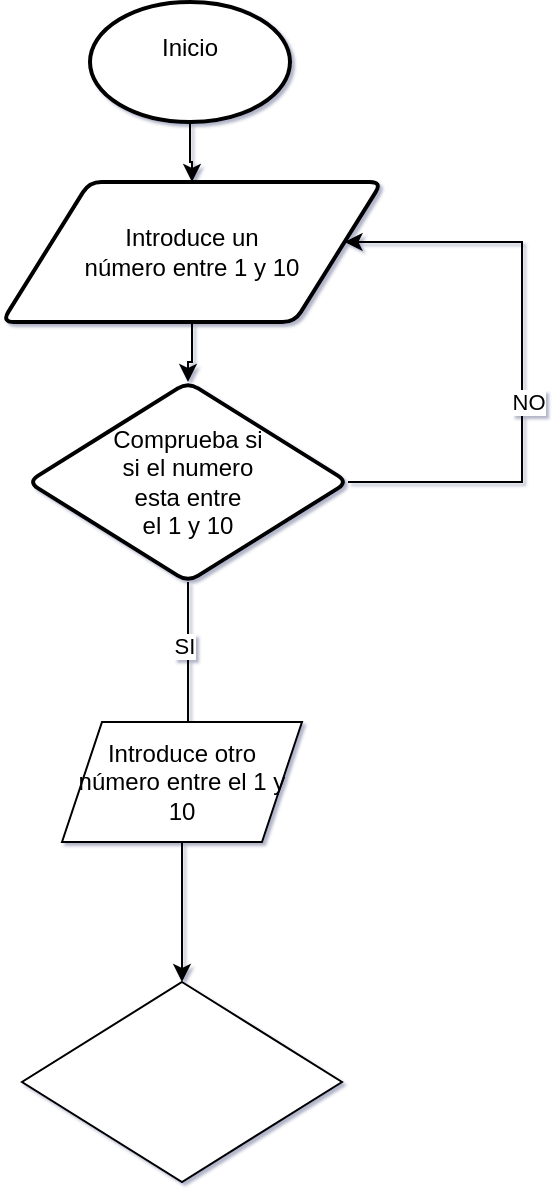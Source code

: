 <mxfile version="20.4.0" type="device"><diagram id="Hi_lVYeo2BBufZZRFGjT" name="Página-1"><mxGraphModel dx="1298" dy="752" grid="1" gridSize="10" guides="1" tooltips="1" connect="1" arrows="1" fold="1" page="1" pageScale="1" pageWidth="827" pageHeight="1169" background="none" math="0" shadow="1"><root><mxCell id="0"/><mxCell id="1" parent="0"/><mxCell id="A5TYZBj4JdCMbJtKYuTg-13" value="" style="edgeStyle=orthogonalEdgeStyle;rounded=0;orthogonalLoop=1;jettySize=auto;html=1;" edge="1" parent="1" source="A5TYZBj4JdCMbJtKYuTg-1" target="A5TYZBj4JdCMbJtKYuTg-12"><mxGeometry relative="1" as="geometry"/></mxCell><mxCell id="A5TYZBj4JdCMbJtKYuTg-1" value="&lt;div&gt;Introduce un &lt;br&gt;&lt;/div&gt;&lt;div&gt;número entre 1 y 10&lt;/div&gt;" style="shape=parallelogram;html=1;strokeWidth=2;perimeter=parallelogramPerimeter;whiteSpace=wrap;rounded=1;arcSize=12;size=0.23;" vertex="1" parent="1"><mxGeometry x="320" y="160" width="190" height="70" as="geometry"/></mxCell><mxCell id="A5TYZBj4JdCMbJtKYuTg-4" value="" style="edgeStyle=orthogonalEdgeStyle;rounded=0;orthogonalLoop=1;jettySize=auto;html=1;" edge="1" parent="1" source="A5TYZBj4JdCMbJtKYuTg-2" target="A5TYZBj4JdCMbJtKYuTg-1"><mxGeometry relative="1" as="geometry"/></mxCell><mxCell id="A5TYZBj4JdCMbJtKYuTg-2" value="&lt;div&gt;Inicio&lt;/div&gt;&lt;div&gt;&lt;br&gt;&lt;/div&gt;" style="strokeWidth=2;html=1;shape=mxgraph.flowchart.start_1;whiteSpace=wrap;" vertex="1" parent="1"><mxGeometry x="364" y="70" width="100" height="60" as="geometry"/></mxCell><mxCell id="A5TYZBj4JdCMbJtKYuTg-16" style="edgeStyle=orthogonalEdgeStyle;rounded=0;orthogonalLoop=1;jettySize=auto;html=1;exitX=1;exitY=0.5;exitDx=0;exitDy=0;" edge="1" parent="1" source="A5TYZBj4JdCMbJtKYuTg-12" target="A5TYZBj4JdCMbJtKYuTg-1"><mxGeometry relative="1" as="geometry"><mxPoint x="570" y="190" as="targetPoint"/><Array as="points"><mxPoint x="580" y="310"/><mxPoint x="580" y="190"/></Array></mxGeometry></mxCell><mxCell id="A5TYZBj4JdCMbJtKYuTg-20" value="&lt;div&gt;NO&lt;/div&gt;" style="edgeLabel;html=1;align=center;verticalAlign=middle;resizable=0;points=[];" vertex="1" connectable="0" parent="A5TYZBj4JdCMbJtKYuTg-16"><mxGeometry x="-0.141" y="-3" relative="1" as="geometry"><mxPoint as="offset"/></mxGeometry></mxCell><mxCell id="A5TYZBj4JdCMbJtKYuTg-21" style="edgeStyle=orthogonalEdgeStyle;rounded=0;orthogonalLoop=1;jettySize=auto;html=1;exitX=0.5;exitY=1;exitDx=0;exitDy=0;" edge="1" parent="1" source="A5TYZBj4JdCMbJtKYuTg-12"><mxGeometry relative="1" as="geometry"><mxPoint x="413" y="440" as="targetPoint"/></mxGeometry></mxCell><mxCell id="A5TYZBj4JdCMbJtKYuTg-22" value="SI" style="edgeLabel;html=1;align=center;verticalAlign=middle;resizable=0;points=[];" vertex="1" connectable="0" parent="A5TYZBj4JdCMbJtKYuTg-21"><mxGeometry x="-0.203" y="-2" relative="1" as="geometry"><mxPoint as="offset"/></mxGeometry></mxCell><mxCell id="A5TYZBj4JdCMbJtKYuTg-12" value="&lt;div&gt;Comprueba si&lt;/div&gt;&lt;div&gt;si el numero&lt;/div&gt;&lt;div&gt;esta entre&lt;/div&gt;&lt;div&gt;el 1 y 10&lt;br&gt;&lt;/div&gt;" style="rhombus;whiteSpace=wrap;html=1;strokeWidth=2;rounded=1;arcSize=12;" vertex="1" parent="1"><mxGeometry x="333" y="260" width="160" height="100" as="geometry"/></mxCell><mxCell id="A5TYZBj4JdCMbJtKYuTg-30" value="" style="edgeStyle=orthogonalEdgeStyle;rounded=0;orthogonalLoop=1;jettySize=auto;html=1;" edge="1" parent="1" source="A5TYZBj4JdCMbJtKYuTg-23" target="A5TYZBj4JdCMbJtKYuTg-29"><mxGeometry relative="1" as="geometry"/></mxCell><mxCell id="A5TYZBj4JdCMbJtKYuTg-23" value="Introduce otro número entre el 1 y 10" style="shape=parallelogram;perimeter=parallelogramPerimeter;whiteSpace=wrap;html=1;fixedSize=1;" vertex="1" parent="1"><mxGeometry x="350" y="430" width="120" height="60" as="geometry"/></mxCell><mxCell id="A5TYZBj4JdCMbJtKYuTg-29" value="" style="rhombus;whiteSpace=wrap;html=1;" vertex="1" parent="1"><mxGeometry x="330" y="560" width="160" height="100" as="geometry"/></mxCell></root></mxGraphModel></diagram></mxfile>